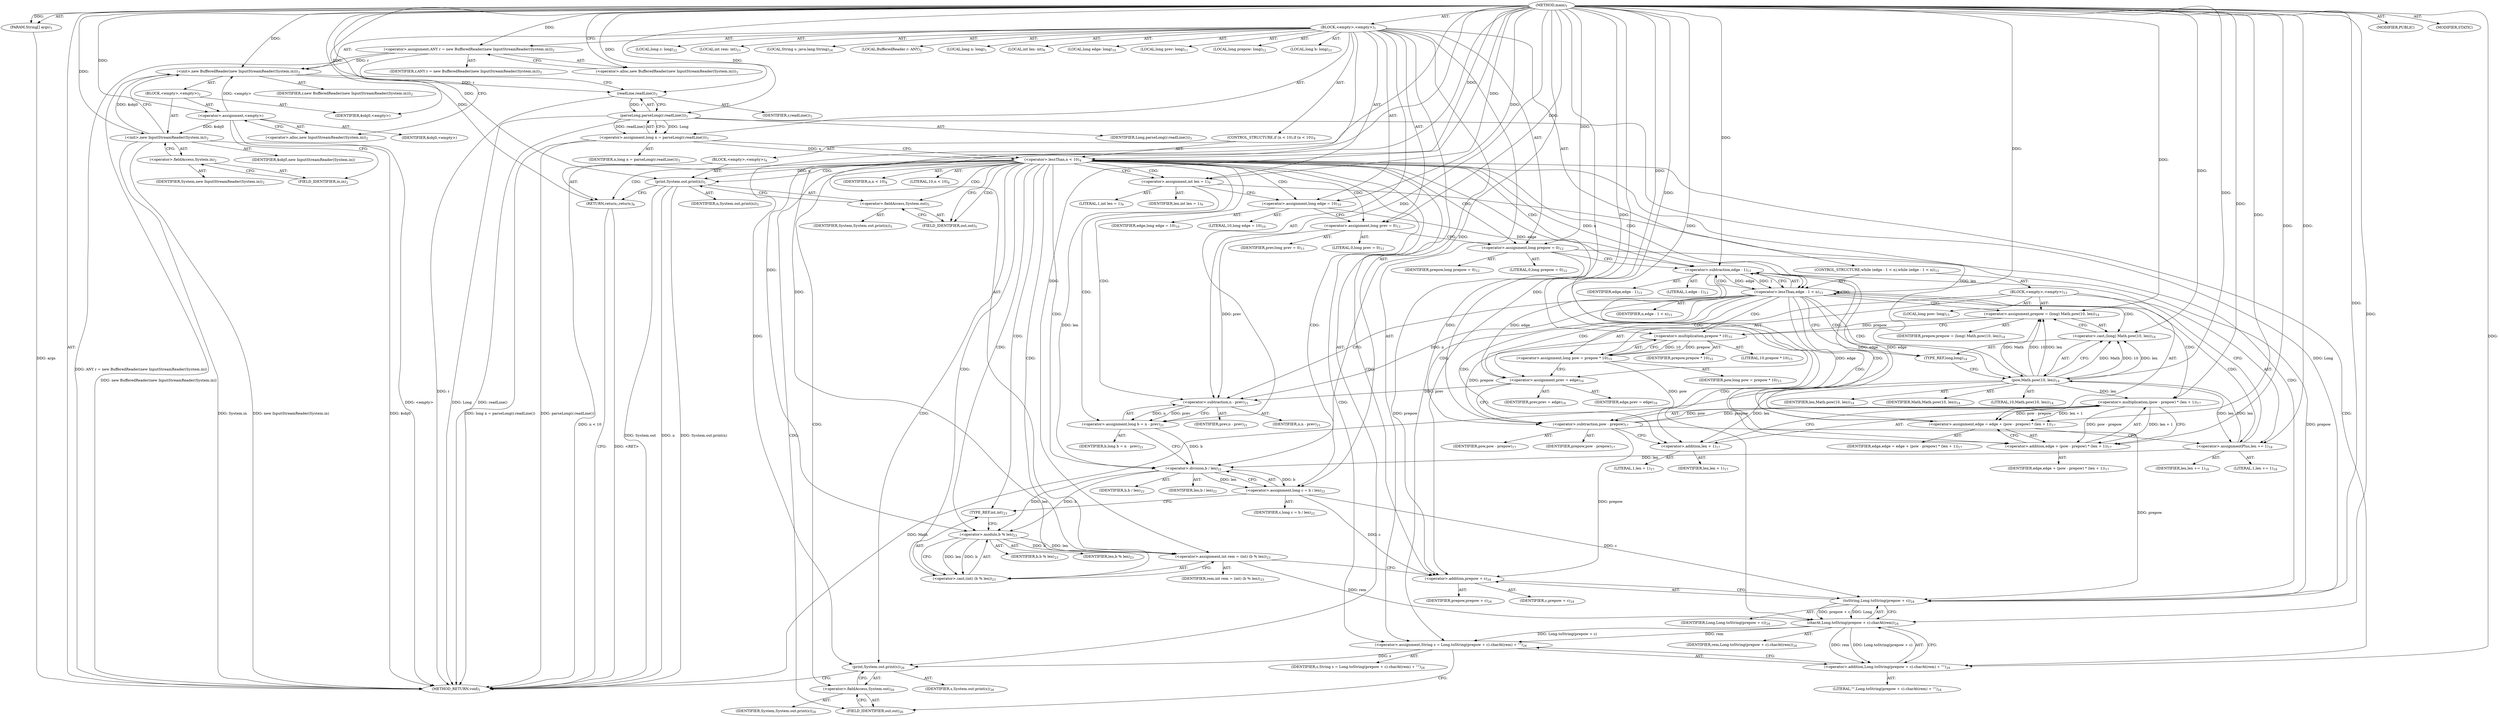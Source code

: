 digraph "main" {  
"19" [label = <(METHOD,main)<SUB>1</SUB>> ]
"20" [label = <(PARAM,String[] args)<SUB>1</SUB>> ]
"21" [label = <(BLOCK,&lt;empty&gt;,&lt;empty&gt;)<SUB>1</SUB>> ]
"4" [label = <(LOCAL,BufferedReader r: ANY)<SUB>2</SUB>> ]
"22" [label = <(&lt;operator&gt;.assignment,ANY r = new BufferedReader(new InputStreamReader(System.in)))<SUB>2</SUB>> ]
"23" [label = <(IDENTIFIER,r,ANY r = new BufferedReader(new InputStreamReader(System.in)))<SUB>2</SUB>> ]
"24" [label = <(&lt;operator&gt;.alloc,new BufferedReader(new InputStreamReader(System.in)))<SUB>2</SUB>> ]
"25" [label = <(&lt;init&gt;,new BufferedReader(new InputStreamReader(System.in)))<SUB>2</SUB>> ]
"3" [label = <(IDENTIFIER,r,new BufferedReader(new InputStreamReader(System.in)))<SUB>2</SUB>> ]
"26" [label = <(BLOCK,&lt;empty&gt;,&lt;empty&gt;)<SUB>2</SUB>> ]
"27" [label = <(&lt;operator&gt;.assignment,&lt;empty&gt;)> ]
"28" [label = <(IDENTIFIER,$obj0,&lt;empty&gt;)> ]
"29" [label = <(&lt;operator&gt;.alloc,new InputStreamReader(System.in))<SUB>2</SUB>> ]
"30" [label = <(&lt;init&gt;,new InputStreamReader(System.in))<SUB>2</SUB>> ]
"31" [label = <(IDENTIFIER,$obj0,new InputStreamReader(System.in))> ]
"32" [label = <(&lt;operator&gt;.fieldAccess,System.in)<SUB>2</SUB>> ]
"33" [label = <(IDENTIFIER,System,new InputStreamReader(System.in))<SUB>2</SUB>> ]
"34" [label = <(FIELD_IDENTIFIER,in,in)<SUB>2</SUB>> ]
"35" [label = <(IDENTIFIER,$obj0,&lt;empty&gt;)> ]
"36" [label = <(LOCAL,long n: long)<SUB>3</SUB>> ]
"37" [label = <(&lt;operator&gt;.assignment,long n = parseLong(r.readLine()))<SUB>3</SUB>> ]
"38" [label = <(IDENTIFIER,n,long n = parseLong(r.readLine()))<SUB>3</SUB>> ]
"39" [label = <(parseLong,parseLong(r.readLine()))<SUB>3</SUB>> ]
"40" [label = <(IDENTIFIER,Long,parseLong(r.readLine()))<SUB>3</SUB>> ]
"41" [label = <(readLine,readLine())<SUB>3</SUB>> ]
"42" [label = <(IDENTIFIER,r,readLine())<SUB>3</SUB>> ]
"43" [label = <(CONTROL_STRUCTURE,if (n &lt; 10),if (n &lt; 10))<SUB>4</SUB>> ]
"44" [label = <(&lt;operator&gt;.lessThan,n &lt; 10)<SUB>4</SUB>> ]
"45" [label = <(IDENTIFIER,n,n &lt; 10)<SUB>4</SUB>> ]
"46" [label = <(LITERAL,10,n &lt; 10)<SUB>4</SUB>> ]
"47" [label = <(BLOCK,&lt;empty&gt;,&lt;empty&gt;)<SUB>4</SUB>> ]
"48" [label = <(print,System.out.print(n))<SUB>5</SUB>> ]
"49" [label = <(&lt;operator&gt;.fieldAccess,System.out)<SUB>5</SUB>> ]
"50" [label = <(IDENTIFIER,System,System.out.print(n))<SUB>5</SUB>> ]
"51" [label = <(FIELD_IDENTIFIER,out,out)<SUB>5</SUB>> ]
"52" [label = <(IDENTIFIER,n,System.out.print(n))<SUB>5</SUB>> ]
"53" [label = <(RETURN,return;,return;)<SUB>6</SUB>> ]
"54" [label = <(LOCAL,int len: int)<SUB>9</SUB>> ]
"55" [label = <(&lt;operator&gt;.assignment,int len = 1)<SUB>9</SUB>> ]
"56" [label = <(IDENTIFIER,len,int len = 1)<SUB>9</SUB>> ]
"57" [label = <(LITERAL,1,int len = 1)<SUB>9</SUB>> ]
"58" [label = <(LOCAL,long edge: long)<SUB>10</SUB>> ]
"59" [label = <(&lt;operator&gt;.assignment,long edge = 10)<SUB>10</SUB>> ]
"60" [label = <(IDENTIFIER,edge,long edge = 10)<SUB>10</SUB>> ]
"61" [label = <(LITERAL,10,long edge = 10)<SUB>10</SUB>> ]
"62" [label = <(LOCAL,long prev: long)<SUB>11</SUB>> ]
"63" [label = <(&lt;operator&gt;.assignment,long prev = 0)<SUB>11</SUB>> ]
"64" [label = <(IDENTIFIER,prev,long prev = 0)<SUB>11</SUB>> ]
"65" [label = <(LITERAL,0,long prev = 0)<SUB>11</SUB>> ]
"66" [label = <(LOCAL,long prepow: long)<SUB>12</SUB>> ]
"67" [label = <(&lt;operator&gt;.assignment,long prepow = 0)<SUB>12</SUB>> ]
"68" [label = <(IDENTIFIER,prepow,long prepow = 0)<SUB>12</SUB>> ]
"69" [label = <(LITERAL,0,long prepow = 0)<SUB>12</SUB>> ]
"70" [label = <(CONTROL_STRUCTURE,while (edge - 1 &lt; n),while (edge - 1 &lt; n))<SUB>13</SUB>> ]
"71" [label = <(&lt;operator&gt;.lessThan,edge - 1 &lt; n)<SUB>13</SUB>> ]
"72" [label = <(&lt;operator&gt;.subtraction,edge - 1)<SUB>13</SUB>> ]
"73" [label = <(IDENTIFIER,edge,edge - 1)<SUB>13</SUB>> ]
"74" [label = <(LITERAL,1,edge - 1)<SUB>13</SUB>> ]
"75" [label = <(IDENTIFIER,n,edge - 1 &lt; n)<SUB>13</SUB>> ]
"76" [label = <(BLOCK,&lt;empty&gt;,&lt;empty&gt;)<SUB>13</SUB>> ]
"77" [label = <(&lt;operator&gt;.assignment,prepow = (long) Math.pow(10, len))<SUB>14</SUB>> ]
"78" [label = <(IDENTIFIER,prepow,prepow = (long) Math.pow(10, len))<SUB>14</SUB>> ]
"79" [label = <(&lt;operator&gt;.cast,(long) Math.pow(10, len))<SUB>14</SUB>> ]
"80" [label = <(TYPE_REF,long,long)<SUB>14</SUB>> ]
"81" [label = <(pow,Math.pow(10, len))<SUB>14</SUB>> ]
"82" [label = <(IDENTIFIER,Math,Math.pow(10, len))<SUB>14</SUB>> ]
"83" [label = <(LITERAL,10,Math.pow(10, len))<SUB>14</SUB>> ]
"84" [label = <(IDENTIFIER,len,Math.pow(10, len))<SUB>14</SUB>> ]
"85" [label = <(LOCAL,long pow: long)<SUB>15</SUB>> ]
"86" [label = <(&lt;operator&gt;.assignment,long pow = prepow * 10)<SUB>15</SUB>> ]
"87" [label = <(IDENTIFIER,pow,long pow = prepow * 10)<SUB>15</SUB>> ]
"88" [label = <(&lt;operator&gt;.multiplication,prepow * 10)<SUB>15</SUB>> ]
"89" [label = <(IDENTIFIER,prepow,prepow * 10)<SUB>15</SUB>> ]
"90" [label = <(LITERAL,10,prepow * 10)<SUB>15</SUB>> ]
"91" [label = <(&lt;operator&gt;.assignment,prev = edge)<SUB>16</SUB>> ]
"92" [label = <(IDENTIFIER,prev,prev = edge)<SUB>16</SUB>> ]
"93" [label = <(IDENTIFIER,edge,prev = edge)<SUB>16</SUB>> ]
"94" [label = <(&lt;operator&gt;.assignment,edge = edge + (pow - prepow) * (len + 1))<SUB>17</SUB>> ]
"95" [label = <(IDENTIFIER,edge,edge = edge + (pow - prepow) * (len + 1))<SUB>17</SUB>> ]
"96" [label = <(&lt;operator&gt;.addition,edge + (pow - prepow) * (len + 1))<SUB>17</SUB>> ]
"97" [label = <(IDENTIFIER,edge,edge + (pow - prepow) * (len + 1))<SUB>17</SUB>> ]
"98" [label = <(&lt;operator&gt;.multiplication,(pow - prepow) * (len + 1))<SUB>17</SUB>> ]
"99" [label = <(&lt;operator&gt;.subtraction,pow - prepow)<SUB>17</SUB>> ]
"100" [label = <(IDENTIFIER,pow,pow - prepow)<SUB>17</SUB>> ]
"101" [label = <(IDENTIFIER,prepow,pow - prepow)<SUB>17</SUB>> ]
"102" [label = <(&lt;operator&gt;.addition,len + 1)<SUB>17</SUB>> ]
"103" [label = <(IDENTIFIER,len,len + 1)<SUB>17</SUB>> ]
"104" [label = <(LITERAL,1,len + 1)<SUB>17</SUB>> ]
"105" [label = <(&lt;operator&gt;.assignmentPlus,len += 1)<SUB>18</SUB>> ]
"106" [label = <(IDENTIFIER,len,len += 1)<SUB>18</SUB>> ]
"107" [label = <(LITERAL,1,len += 1)<SUB>18</SUB>> ]
"108" [label = <(LOCAL,long b: long)<SUB>21</SUB>> ]
"109" [label = <(&lt;operator&gt;.assignment,long b = n - prev)<SUB>21</SUB>> ]
"110" [label = <(IDENTIFIER,b,long b = n - prev)<SUB>21</SUB>> ]
"111" [label = <(&lt;operator&gt;.subtraction,n - prev)<SUB>21</SUB>> ]
"112" [label = <(IDENTIFIER,n,n - prev)<SUB>21</SUB>> ]
"113" [label = <(IDENTIFIER,prev,n - prev)<SUB>21</SUB>> ]
"114" [label = <(LOCAL,long c: long)<SUB>22</SUB>> ]
"115" [label = <(&lt;operator&gt;.assignment,long c = b / len)<SUB>22</SUB>> ]
"116" [label = <(IDENTIFIER,c,long c = b / len)<SUB>22</SUB>> ]
"117" [label = <(&lt;operator&gt;.division,b / len)<SUB>22</SUB>> ]
"118" [label = <(IDENTIFIER,b,b / len)<SUB>22</SUB>> ]
"119" [label = <(IDENTIFIER,len,b / len)<SUB>22</SUB>> ]
"120" [label = <(LOCAL,int rem: int)<SUB>23</SUB>> ]
"121" [label = <(&lt;operator&gt;.assignment,int rem = (int) (b % len))<SUB>23</SUB>> ]
"122" [label = <(IDENTIFIER,rem,int rem = (int) (b % len))<SUB>23</SUB>> ]
"123" [label = <(&lt;operator&gt;.cast,(int) (b % len))<SUB>23</SUB>> ]
"124" [label = <(TYPE_REF,int,int)<SUB>23</SUB>> ]
"125" [label = <(&lt;operator&gt;.modulo,b % len)<SUB>23</SUB>> ]
"126" [label = <(IDENTIFIER,b,b % len)<SUB>23</SUB>> ]
"127" [label = <(IDENTIFIER,len,b % len)<SUB>23</SUB>> ]
"128" [label = <(LOCAL,String s: java.lang.String)<SUB>24</SUB>> ]
"129" [label = <(&lt;operator&gt;.assignment,String s = Long.toString(prepow + c).charAt(rem) + &quot;&quot;)<SUB>24</SUB>> ]
"130" [label = <(IDENTIFIER,s,String s = Long.toString(prepow + c).charAt(rem) + &quot;&quot;)<SUB>24</SUB>> ]
"131" [label = <(&lt;operator&gt;.addition,Long.toString(prepow + c).charAt(rem) + &quot;&quot;)<SUB>24</SUB>> ]
"132" [label = <(charAt,Long.toString(prepow + c).charAt(rem))<SUB>24</SUB>> ]
"133" [label = <(toString,Long.toString(prepow + c))<SUB>24</SUB>> ]
"134" [label = <(IDENTIFIER,Long,Long.toString(prepow + c))<SUB>24</SUB>> ]
"135" [label = <(&lt;operator&gt;.addition,prepow + c)<SUB>24</SUB>> ]
"136" [label = <(IDENTIFIER,prepow,prepow + c)<SUB>24</SUB>> ]
"137" [label = <(IDENTIFIER,c,prepow + c)<SUB>24</SUB>> ]
"138" [label = <(IDENTIFIER,rem,Long.toString(prepow + c).charAt(rem))<SUB>24</SUB>> ]
"139" [label = <(LITERAL,&quot;&quot;,Long.toString(prepow + c).charAt(rem) + &quot;&quot;)<SUB>24</SUB>> ]
"140" [label = <(print,System.out.print(s))<SUB>26</SUB>> ]
"141" [label = <(&lt;operator&gt;.fieldAccess,System.out)<SUB>26</SUB>> ]
"142" [label = <(IDENTIFIER,System,System.out.print(s))<SUB>26</SUB>> ]
"143" [label = <(FIELD_IDENTIFIER,out,out)<SUB>26</SUB>> ]
"144" [label = <(IDENTIFIER,s,System.out.print(s))<SUB>26</SUB>> ]
"145" [label = <(MODIFIER,PUBLIC)> ]
"146" [label = <(MODIFIER,STATIC)> ]
"147" [label = <(METHOD_RETURN,void)<SUB>1</SUB>> ]
  "19" -> "20"  [ label = "AST: "] 
  "19" -> "21"  [ label = "AST: "] 
  "19" -> "145"  [ label = "AST: "] 
  "19" -> "146"  [ label = "AST: "] 
  "19" -> "147"  [ label = "AST: "] 
  "21" -> "4"  [ label = "AST: "] 
  "21" -> "22"  [ label = "AST: "] 
  "21" -> "25"  [ label = "AST: "] 
  "21" -> "36"  [ label = "AST: "] 
  "21" -> "37"  [ label = "AST: "] 
  "21" -> "43"  [ label = "AST: "] 
  "21" -> "54"  [ label = "AST: "] 
  "21" -> "55"  [ label = "AST: "] 
  "21" -> "58"  [ label = "AST: "] 
  "21" -> "59"  [ label = "AST: "] 
  "21" -> "62"  [ label = "AST: "] 
  "21" -> "63"  [ label = "AST: "] 
  "21" -> "66"  [ label = "AST: "] 
  "21" -> "67"  [ label = "AST: "] 
  "21" -> "70"  [ label = "AST: "] 
  "21" -> "108"  [ label = "AST: "] 
  "21" -> "109"  [ label = "AST: "] 
  "21" -> "114"  [ label = "AST: "] 
  "21" -> "115"  [ label = "AST: "] 
  "21" -> "120"  [ label = "AST: "] 
  "21" -> "121"  [ label = "AST: "] 
  "21" -> "128"  [ label = "AST: "] 
  "21" -> "129"  [ label = "AST: "] 
  "21" -> "140"  [ label = "AST: "] 
  "22" -> "23"  [ label = "AST: "] 
  "22" -> "24"  [ label = "AST: "] 
  "25" -> "3"  [ label = "AST: "] 
  "25" -> "26"  [ label = "AST: "] 
  "26" -> "27"  [ label = "AST: "] 
  "26" -> "30"  [ label = "AST: "] 
  "26" -> "35"  [ label = "AST: "] 
  "27" -> "28"  [ label = "AST: "] 
  "27" -> "29"  [ label = "AST: "] 
  "30" -> "31"  [ label = "AST: "] 
  "30" -> "32"  [ label = "AST: "] 
  "32" -> "33"  [ label = "AST: "] 
  "32" -> "34"  [ label = "AST: "] 
  "37" -> "38"  [ label = "AST: "] 
  "37" -> "39"  [ label = "AST: "] 
  "39" -> "40"  [ label = "AST: "] 
  "39" -> "41"  [ label = "AST: "] 
  "41" -> "42"  [ label = "AST: "] 
  "43" -> "44"  [ label = "AST: "] 
  "43" -> "47"  [ label = "AST: "] 
  "44" -> "45"  [ label = "AST: "] 
  "44" -> "46"  [ label = "AST: "] 
  "47" -> "48"  [ label = "AST: "] 
  "47" -> "53"  [ label = "AST: "] 
  "48" -> "49"  [ label = "AST: "] 
  "48" -> "52"  [ label = "AST: "] 
  "49" -> "50"  [ label = "AST: "] 
  "49" -> "51"  [ label = "AST: "] 
  "55" -> "56"  [ label = "AST: "] 
  "55" -> "57"  [ label = "AST: "] 
  "59" -> "60"  [ label = "AST: "] 
  "59" -> "61"  [ label = "AST: "] 
  "63" -> "64"  [ label = "AST: "] 
  "63" -> "65"  [ label = "AST: "] 
  "67" -> "68"  [ label = "AST: "] 
  "67" -> "69"  [ label = "AST: "] 
  "70" -> "71"  [ label = "AST: "] 
  "70" -> "76"  [ label = "AST: "] 
  "71" -> "72"  [ label = "AST: "] 
  "71" -> "75"  [ label = "AST: "] 
  "72" -> "73"  [ label = "AST: "] 
  "72" -> "74"  [ label = "AST: "] 
  "76" -> "77"  [ label = "AST: "] 
  "76" -> "85"  [ label = "AST: "] 
  "76" -> "86"  [ label = "AST: "] 
  "76" -> "91"  [ label = "AST: "] 
  "76" -> "94"  [ label = "AST: "] 
  "76" -> "105"  [ label = "AST: "] 
  "77" -> "78"  [ label = "AST: "] 
  "77" -> "79"  [ label = "AST: "] 
  "79" -> "80"  [ label = "AST: "] 
  "79" -> "81"  [ label = "AST: "] 
  "81" -> "82"  [ label = "AST: "] 
  "81" -> "83"  [ label = "AST: "] 
  "81" -> "84"  [ label = "AST: "] 
  "86" -> "87"  [ label = "AST: "] 
  "86" -> "88"  [ label = "AST: "] 
  "88" -> "89"  [ label = "AST: "] 
  "88" -> "90"  [ label = "AST: "] 
  "91" -> "92"  [ label = "AST: "] 
  "91" -> "93"  [ label = "AST: "] 
  "94" -> "95"  [ label = "AST: "] 
  "94" -> "96"  [ label = "AST: "] 
  "96" -> "97"  [ label = "AST: "] 
  "96" -> "98"  [ label = "AST: "] 
  "98" -> "99"  [ label = "AST: "] 
  "98" -> "102"  [ label = "AST: "] 
  "99" -> "100"  [ label = "AST: "] 
  "99" -> "101"  [ label = "AST: "] 
  "102" -> "103"  [ label = "AST: "] 
  "102" -> "104"  [ label = "AST: "] 
  "105" -> "106"  [ label = "AST: "] 
  "105" -> "107"  [ label = "AST: "] 
  "109" -> "110"  [ label = "AST: "] 
  "109" -> "111"  [ label = "AST: "] 
  "111" -> "112"  [ label = "AST: "] 
  "111" -> "113"  [ label = "AST: "] 
  "115" -> "116"  [ label = "AST: "] 
  "115" -> "117"  [ label = "AST: "] 
  "117" -> "118"  [ label = "AST: "] 
  "117" -> "119"  [ label = "AST: "] 
  "121" -> "122"  [ label = "AST: "] 
  "121" -> "123"  [ label = "AST: "] 
  "123" -> "124"  [ label = "AST: "] 
  "123" -> "125"  [ label = "AST: "] 
  "125" -> "126"  [ label = "AST: "] 
  "125" -> "127"  [ label = "AST: "] 
  "129" -> "130"  [ label = "AST: "] 
  "129" -> "131"  [ label = "AST: "] 
  "131" -> "132"  [ label = "AST: "] 
  "131" -> "139"  [ label = "AST: "] 
  "132" -> "133"  [ label = "AST: "] 
  "132" -> "138"  [ label = "AST: "] 
  "133" -> "134"  [ label = "AST: "] 
  "133" -> "135"  [ label = "AST: "] 
  "135" -> "136"  [ label = "AST: "] 
  "135" -> "137"  [ label = "AST: "] 
  "140" -> "141"  [ label = "AST: "] 
  "140" -> "144"  [ label = "AST: "] 
  "141" -> "142"  [ label = "AST: "] 
  "141" -> "143"  [ label = "AST: "] 
  "22" -> "29"  [ label = "CFG: "] 
  "25" -> "41"  [ label = "CFG: "] 
  "37" -> "44"  [ label = "CFG: "] 
  "55" -> "59"  [ label = "CFG: "] 
  "59" -> "63"  [ label = "CFG: "] 
  "63" -> "67"  [ label = "CFG: "] 
  "67" -> "72"  [ label = "CFG: "] 
  "109" -> "117"  [ label = "CFG: "] 
  "115" -> "124"  [ label = "CFG: "] 
  "121" -> "135"  [ label = "CFG: "] 
  "129" -> "143"  [ label = "CFG: "] 
  "140" -> "147"  [ label = "CFG: "] 
  "24" -> "22"  [ label = "CFG: "] 
  "39" -> "37"  [ label = "CFG: "] 
  "44" -> "51"  [ label = "CFG: "] 
  "44" -> "55"  [ label = "CFG: "] 
  "71" -> "80"  [ label = "CFG: "] 
  "71" -> "111"  [ label = "CFG: "] 
  "111" -> "109"  [ label = "CFG: "] 
  "117" -> "115"  [ label = "CFG: "] 
  "123" -> "121"  [ label = "CFG: "] 
  "131" -> "129"  [ label = "CFG: "] 
  "141" -> "140"  [ label = "CFG: "] 
  "27" -> "34"  [ label = "CFG: "] 
  "30" -> "25"  [ label = "CFG: "] 
  "41" -> "39"  [ label = "CFG: "] 
  "48" -> "53"  [ label = "CFG: "] 
  "53" -> "147"  [ label = "CFG: "] 
  "72" -> "71"  [ label = "CFG: "] 
  "77" -> "88"  [ label = "CFG: "] 
  "86" -> "91"  [ label = "CFG: "] 
  "91" -> "99"  [ label = "CFG: "] 
  "94" -> "105"  [ label = "CFG: "] 
  "105" -> "72"  [ label = "CFG: "] 
  "124" -> "125"  [ label = "CFG: "] 
  "125" -> "123"  [ label = "CFG: "] 
  "132" -> "131"  [ label = "CFG: "] 
  "143" -> "141"  [ label = "CFG: "] 
  "29" -> "27"  [ label = "CFG: "] 
  "32" -> "30"  [ label = "CFG: "] 
  "49" -> "48"  [ label = "CFG: "] 
  "79" -> "77"  [ label = "CFG: "] 
  "88" -> "86"  [ label = "CFG: "] 
  "96" -> "94"  [ label = "CFG: "] 
  "133" -> "132"  [ label = "CFG: "] 
  "34" -> "32"  [ label = "CFG: "] 
  "51" -> "49"  [ label = "CFG: "] 
  "80" -> "81"  [ label = "CFG: "] 
  "81" -> "79"  [ label = "CFG: "] 
  "98" -> "96"  [ label = "CFG: "] 
  "135" -> "133"  [ label = "CFG: "] 
  "99" -> "102"  [ label = "CFG: "] 
  "102" -> "98"  [ label = "CFG: "] 
  "19" -> "24"  [ label = "CFG: "] 
  "53" -> "147"  [ label = "DDG: &lt;RET&gt;"] 
  "20" -> "147"  [ label = "DDG: args"] 
  "22" -> "147"  [ label = "DDG: ANY r = new BufferedReader(new InputStreamReader(System.in))"] 
  "27" -> "147"  [ label = "DDG: &lt;empty&gt;"] 
  "30" -> "147"  [ label = "DDG: $obj0"] 
  "30" -> "147"  [ label = "DDG: System.in"] 
  "30" -> "147"  [ label = "DDG: new InputStreamReader(System.in)"] 
  "25" -> "147"  [ label = "DDG: new BufferedReader(new InputStreamReader(System.in))"] 
  "39" -> "147"  [ label = "DDG: Long"] 
  "41" -> "147"  [ label = "DDG: r"] 
  "39" -> "147"  [ label = "DDG: readLine()"] 
  "37" -> "147"  [ label = "DDG: parseLong(r.readLine())"] 
  "37" -> "147"  [ label = "DDG: long n = parseLong(r.readLine())"] 
  "44" -> "147"  [ label = "DDG: n &lt; 10"] 
  "48" -> "147"  [ label = "DDG: System.out"] 
  "48" -> "147"  [ label = "DDG: n"] 
  "48" -> "147"  [ label = "DDG: System.out.print(n)"] 
  "81" -> "147"  [ label = "DDG: Math"] 
  "19" -> "20"  [ label = "DDG: "] 
  "19" -> "22"  [ label = "DDG: "] 
  "39" -> "37"  [ label = "DDG: Long"] 
  "39" -> "37"  [ label = "DDG: readLine()"] 
  "19" -> "55"  [ label = "DDG: "] 
  "19" -> "59"  [ label = "DDG: "] 
  "19" -> "63"  [ label = "DDG: "] 
  "19" -> "67"  [ label = "DDG: "] 
  "111" -> "109"  [ label = "DDG: n"] 
  "111" -> "109"  [ label = "DDG: prev"] 
  "117" -> "115"  [ label = "DDG: b"] 
  "117" -> "115"  [ label = "DDG: len"] 
  "19" -> "121"  [ label = "DDG: "] 
  "125" -> "121"  [ label = "DDG: b"] 
  "125" -> "121"  [ label = "DDG: len"] 
  "132" -> "129"  [ label = "DDG: Long.toString(prepow + c)"] 
  "132" -> "129"  [ label = "DDG: rem"] 
  "19" -> "129"  [ label = "DDG: "] 
  "22" -> "25"  [ label = "DDG: r"] 
  "19" -> "25"  [ label = "DDG: "] 
  "27" -> "25"  [ label = "DDG: &lt;empty&gt;"] 
  "30" -> "25"  [ label = "DDG: $obj0"] 
  "129" -> "140"  [ label = "DDG: s"] 
  "19" -> "140"  [ label = "DDG: "] 
  "19" -> "27"  [ label = "DDG: "] 
  "19" -> "35"  [ label = "DDG: "] 
  "19" -> "39"  [ label = "DDG: "] 
  "41" -> "39"  [ label = "DDG: r"] 
  "37" -> "44"  [ label = "DDG: n"] 
  "19" -> "44"  [ label = "DDG: "] 
  "19" -> "53"  [ label = "DDG: "] 
  "72" -> "71"  [ label = "DDG: edge"] 
  "72" -> "71"  [ label = "DDG: 1"] 
  "44" -> "71"  [ label = "DDG: n"] 
  "19" -> "71"  [ label = "DDG: "] 
  "19" -> "77"  [ label = "DDG: "] 
  "81" -> "77"  [ label = "DDG: Math"] 
  "81" -> "77"  [ label = "DDG: 10"] 
  "81" -> "77"  [ label = "DDG: len"] 
  "88" -> "86"  [ label = "DDG: prepow"] 
  "88" -> "86"  [ label = "DDG: 10"] 
  "72" -> "91"  [ label = "DDG: edge"] 
  "19" -> "91"  [ label = "DDG: "] 
  "19" -> "94"  [ label = "DDG: "] 
  "72" -> "94"  [ label = "DDG: edge"] 
  "98" -> "94"  [ label = "DDG: pow - prepow"] 
  "98" -> "94"  [ label = "DDG: len + 1"] 
  "19" -> "105"  [ label = "DDG: "] 
  "71" -> "111"  [ label = "DDG: n"] 
  "19" -> "111"  [ label = "DDG: "] 
  "63" -> "111"  [ label = "DDG: prev"] 
  "91" -> "111"  [ label = "DDG: prev"] 
  "109" -> "117"  [ label = "DDG: b"] 
  "19" -> "117"  [ label = "DDG: "] 
  "55" -> "117"  [ label = "DDG: len"] 
  "105" -> "117"  [ label = "DDG: len"] 
  "19" -> "123"  [ label = "DDG: "] 
  "125" -> "123"  [ label = "DDG: b"] 
  "125" -> "123"  [ label = "DDG: len"] 
  "132" -> "131"  [ label = "DDG: Long.toString(prepow + c)"] 
  "132" -> "131"  [ label = "DDG: rem"] 
  "19" -> "131"  [ label = "DDG: "] 
  "27" -> "30"  [ label = "DDG: $obj0"] 
  "19" -> "30"  [ label = "DDG: "] 
  "25" -> "41"  [ label = "DDG: r"] 
  "19" -> "41"  [ label = "DDG: "] 
  "44" -> "48"  [ label = "DDG: n"] 
  "19" -> "48"  [ label = "DDG: "] 
  "59" -> "72"  [ label = "DDG: edge"] 
  "94" -> "72"  [ label = "DDG: edge"] 
  "19" -> "72"  [ label = "DDG: "] 
  "81" -> "105"  [ label = "DDG: len"] 
  "117" -> "125"  [ label = "DDG: b"] 
  "19" -> "125"  [ label = "DDG: "] 
  "117" -> "125"  [ label = "DDG: len"] 
  "133" -> "132"  [ label = "DDG: Long"] 
  "133" -> "132"  [ label = "DDG: prepow + c"] 
  "121" -> "132"  [ label = "DDG: rem"] 
  "19" -> "132"  [ label = "DDG: "] 
  "19" -> "79"  [ label = "DDG: "] 
  "81" -> "79"  [ label = "DDG: Math"] 
  "81" -> "79"  [ label = "DDG: 10"] 
  "81" -> "79"  [ label = "DDG: len"] 
  "77" -> "88"  [ label = "DDG: prepow"] 
  "19" -> "88"  [ label = "DDG: "] 
  "19" -> "96"  [ label = "DDG: "] 
  "72" -> "96"  [ label = "DDG: edge"] 
  "98" -> "96"  [ label = "DDG: pow - prepow"] 
  "98" -> "96"  [ label = "DDG: len + 1"] 
  "39" -> "133"  [ label = "DDG: Long"] 
  "19" -> "133"  [ label = "DDG: "] 
  "67" -> "133"  [ label = "DDG: prepow"] 
  "99" -> "133"  [ label = "DDG: prepow"] 
  "115" -> "133"  [ label = "DDG: c"] 
  "19" -> "81"  [ label = "DDG: "] 
  "55" -> "81"  [ label = "DDG: len"] 
  "105" -> "81"  [ label = "DDG: len"] 
  "99" -> "98"  [ label = "DDG: pow"] 
  "99" -> "98"  [ label = "DDG: prepow"] 
  "81" -> "98"  [ label = "DDG: len"] 
  "19" -> "98"  [ label = "DDG: "] 
  "67" -> "135"  [ label = "DDG: prepow"] 
  "99" -> "135"  [ label = "DDG: prepow"] 
  "19" -> "135"  [ label = "DDG: "] 
  "115" -> "135"  [ label = "DDG: c"] 
  "86" -> "99"  [ label = "DDG: pow"] 
  "19" -> "99"  [ label = "DDG: "] 
  "88" -> "99"  [ label = "DDG: prepow"] 
  "81" -> "102"  [ label = "DDG: len"] 
  "19" -> "102"  [ label = "DDG: "] 
  "44" -> "48"  [ label = "CDG: "] 
  "44" -> "115"  [ label = "CDG: "] 
  "44" -> "141"  [ label = "CDG: "] 
  "44" -> "49"  [ label = "CDG: "] 
  "44" -> "51"  [ label = "CDG: "] 
  "44" -> "131"  [ label = "CDG: "] 
  "44" -> "72"  [ label = "CDG: "] 
  "44" -> "132"  [ label = "CDG: "] 
  "44" -> "67"  [ label = "CDG: "] 
  "44" -> "121"  [ label = "CDG: "] 
  "44" -> "123"  [ label = "CDG: "] 
  "44" -> "59"  [ label = "CDG: "] 
  "44" -> "129"  [ label = "CDG: "] 
  "44" -> "140"  [ label = "CDG: "] 
  "44" -> "143"  [ label = "CDG: "] 
  "44" -> "71"  [ label = "CDG: "] 
  "44" -> "53"  [ label = "CDG: "] 
  "44" -> "135"  [ label = "CDG: "] 
  "44" -> "117"  [ label = "CDG: "] 
  "44" -> "63"  [ label = "CDG: "] 
  "44" -> "55"  [ label = "CDG: "] 
  "44" -> "124"  [ label = "CDG: "] 
  "44" -> "125"  [ label = "CDG: "] 
  "44" -> "111"  [ label = "CDG: "] 
  "44" -> "109"  [ label = "CDG: "] 
  "44" -> "133"  [ label = "CDG: "] 
  "71" -> "94"  [ label = "CDG: "] 
  "71" -> "96"  [ label = "CDG: "] 
  "71" -> "77"  [ label = "CDG: "] 
  "71" -> "98"  [ label = "CDG: "] 
  "71" -> "99"  [ label = "CDG: "] 
  "71" -> "81"  [ label = "CDG: "] 
  "71" -> "102"  [ label = "CDG: "] 
  "71" -> "72"  [ label = "CDG: "] 
  "71" -> "91"  [ label = "CDG: "] 
  "71" -> "79"  [ label = "CDG: "] 
  "71" -> "80"  [ label = "CDG: "] 
  "71" -> "71"  [ label = "CDG: "] 
  "71" -> "105"  [ label = "CDG: "] 
  "71" -> "88"  [ label = "CDG: "] 
  "71" -> "86"  [ label = "CDG: "] 
}
